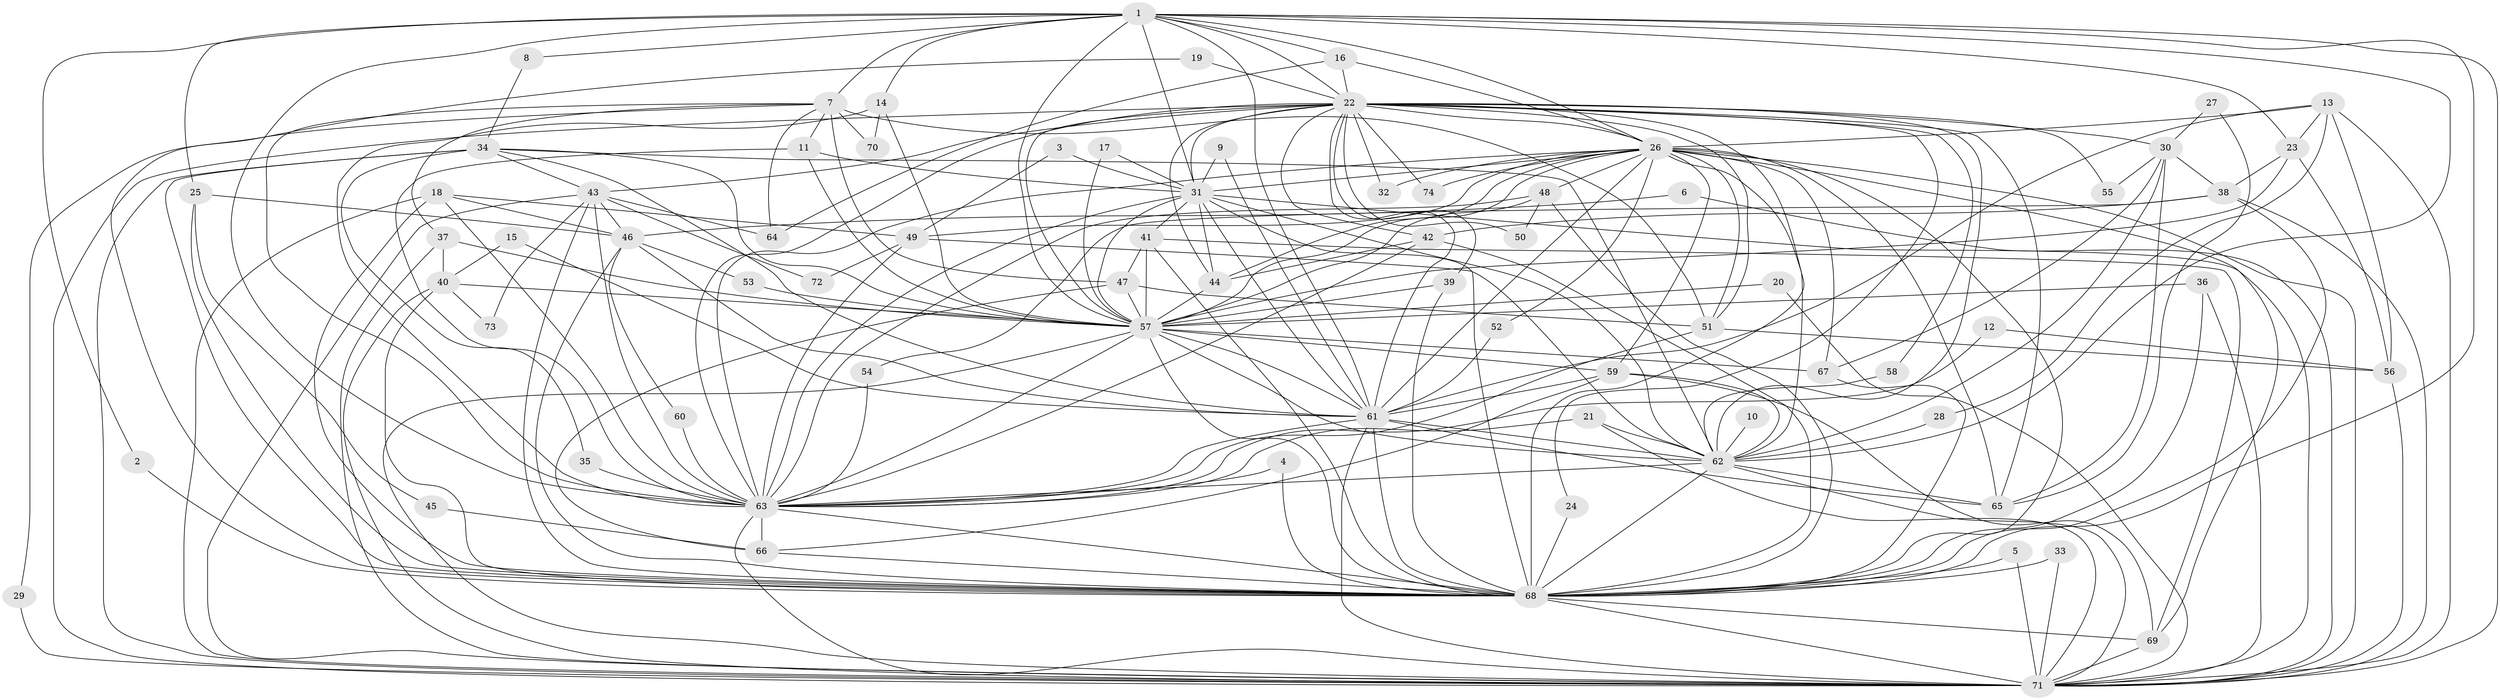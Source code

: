 // original degree distribution, {14: 0.006802721088435374, 36: 0.006802721088435374, 17: 0.006802721088435374, 24: 0.006802721088435374, 26: 0.006802721088435374, 29: 0.013605442176870748, 23: 0.006802721088435374, 27: 0.006802721088435374, 18: 0.006802721088435374, 4: 0.07482993197278912, 5: 0.05442176870748299, 3: 0.1836734693877551, 6: 0.047619047619047616, 2: 0.5510204081632653, 8: 0.013605442176870748, 10: 0.006802721088435374}
// Generated by graph-tools (version 1.1) at 2025/49/03/09/25 03:49:43]
// undirected, 74 vertices, 225 edges
graph export_dot {
graph [start="1"]
  node [color=gray90,style=filled];
  1;
  2;
  3;
  4;
  5;
  6;
  7;
  8;
  9;
  10;
  11;
  12;
  13;
  14;
  15;
  16;
  17;
  18;
  19;
  20;
  21;
  22;
  23;
  24;
  25;
  26;
  27;
  28;
  29;
  30;
  31;
  32;
  33;
  34;
  35;
  36;
  37;
  38;
  39;
  40;
  41;
  42;
  43;
  44;
  45;
  46;
  47;
  48;
  49;
  50;
  51;
  52;
  53;
  54;
  55;
  56;
  57;
  58;
  59;
  60;
  61;
  62;
  63;
  64;
  65;
  66;
  67;
  68;
  69;
  70;
  71;
  72;
  73;
  74;
  1 -- 2 [weight=1.0];
  1 -- 7 [weight=2.0];
  1 -- 8 [weight=1.0];
  1 -- 14 [weight=1.0];
  1 -- 16 [weight=1.0];
  1 -- 22 [weight=1.0];
  1 -- 23 [weight=1.0];
  1 -- 25 [weight=2.0];
  1 -- 26 [weight=1.0];
  1 -- 31 [weight=1.0];
  1 -- 57 [weight=1.0];
  1 -- 61 [weight=1.0];
  1 -- 62 [weight=1.0];
  1 -- 63 [weight=1.0];
  1 -- 68 [weight=2.0];
  1 -- 71 [weight=1.0];
  2 -- 68 [weight=1.0];
  3 -- 31 [weight=1.0];
  3 -- 49 [weight=1.0];
  4 -- 63 [weight=1.0];
  4 -- 68 [weight=1.0];
  5 -- 68 [weight=1.0];
  5 -- 71 [weight=1.0];
  6 -- 46 [weight=1.0];
  6 -- 71 [weight=1.0];
  7 -- 11 [weight=1.0];
  7 -- 29 [weight=1.0];
  7 -- 37 [weight=1.0];
  7 -- 47 [weight=1.0];
  7 -- 51 [weight=1.0];
  7 -- 63 [weight=1.0];
  7 -- 64 [weight=1.0];
  7 -- 70 [weight=1.0];
  8 -- 34 [weight=1.0];
  9 -- 31 [weight=1.0];
  9 -- 61 [weight=1.0];
  10 -- 62 [weight=1.0];
  11 -- 31 [weight=1.0];
  11 -- 57 [weight=1.0];
  11 -- 63 [weight=1.0];
  12 -- 56 [weight=1.0];
  12 -- 63 [weight=1.0];
  13 -- 23 [weight=1.0];
  13 -- 26 [weight=1.0];
  13 -- 28 [weight=1.0];
  13 -- 56 [weight=1.0];
  13 -- 61 [weight=1.0];
  13 -- 71 [weight=1.0];
  14 -- 57 [weight=1.0];
  14 -- 63 [weight=1.0];
  14 -- 70 [weight=1.0];
  15 -- 40 [weight=1.0];
  15 -- 61 [weight=1.0];
  16 -- 22 [weight=1.0];
  16 -- 26 [weight=1.0];
  16 -- 64 [weight=1.0];
  17 -- 31 [weight=1.0];
  17 -- 57 [weight=1.0];
  18 -- 46 [weight=1.0];
  18 -- 49 [weight=1.0];
  18 -- 63 [weight=1.0];
  18 -- 68 [weight=1.0];
  18 -- 71 [weight=2.0];
  19 -- 22 [weight=1.0];
  19 -- 68 [weight=1.0];
  20 -- 57 [weight=1.0];
  20 -- 71 [weight=1.0];
  21 -- 62 [weight=1.0];
  21 -- 63 [weight=1.0];
  21 -- 71 [weight=1.0];
  22 -- 24 [weight=1.0];
  22 -- 26 [weight=1.0];
  22 -- 30 [weight=1.0];
  22 -- 31 [weight=1.0];
  22 -- 32 [weight=1.0];
  22 -- 39 [weight=1.0];
  22 -- 42 [weight=1.0];
  22 -- 43 [weight=1.0];
  22 -- 44 [weight=1.0];
  22 -- 50 [weight=2.0];
  22 -- 51 [weight=1.0];
  22 -- 55 [weight=1.0];
  22 -- 57 [weight=2.0];
  22 -- 58 [weight=1.0];
  22 -- 61 [weight=1.0];
  22 -- 62 [weight=1.0];
  22 -- 63 [weight=2.0];
  22 -- 65 [weight=1.0];
  22 -- 68 [weight=2.0];
  22 -- 71 [weight=1.0];
  22 -- 74 [weight=2.0];
  23 -- 38 [weight=1.0];
  23 -- 56 [weight=1.0];
  23 -- 57 [weight=1.0];
  24 -- 68 [weight=1.0];
  25 -- 45 [weight=1.0];
  25 -- 46 [weight=1.0];
  25 -- 68 [weight=1.0];
  26 -- 31 [weight=1.0];
  26 -- 32 [weight=1.0];
  26 -- 44 [weight=1.0];
  26 -- 48 [weight=1.0];
  26 -- 49 [weight=1.0];
  26 -- 51 [weight=2.0];
  26 -- 52 [weight=1.0];
  26 -- 57 [weight=1.0];
  26 -- 59 [weight=1.0];
  26 -- 61 [weight=1.0];
  26 -- 62 [weight=1.0];
  26 -- 63 [weight=1.0];
  26 -- 65 [weight=1.0];
  26 -- 67 [weight=1.0];
  26 -- 68 [weight=1.0];
  26 -- 69 [weight=1.0];
  26 -- 71 [weight=1.0];
  26 -- 74 [weight=1.0];
  27 -- 30 [weight=1.0];
  27 -- 65 [weight=1.0];
  28 -- 62 [weight=1.0];
  29 -- 71 [weight=1.0];
  30 -- 38 [weight=1.0];
  30 -- 55 [weight=1.0];
  30 -- 62 [weight=1.0];
  30 -- 65 [weight=1.0];
  30 -- 67 [weight=1.0];
  31 -- 41 [weight=1.0];
  31 -- 44 [weight=1.0];
  31 -- 57 [weight=1.0];
  31 -- 61 [weight=1.0];
  31 -- 62 [weight=1.0];
  31 -- 63 [weight=1.0];
  31 -- 68 [weight=1.0];
  31 -- 71 [weight=1.0];
  33 -- 68 [weight=2.0];
  33 -- 71 [weight=1.0];
  34 -- 35 [weight=1.0];
  34 -- 43 [weight=1.0];
  34 -- 57 [weight=1.0];
  34 -- 61 [weight=1.0];
  34 -- 62 [weight=1.0];
  34 -- 68 [weight=1.0];
  34 -- 71 [weight=1.0];
  35 -- 63 [weight=1.0];
  36 -- 57 [weight=1.0];
  36 -- 68 [weight=1.0];
  36 -- 71 [weight=1.0];
  37 -- 40 [weight=1.0];
  37 -- 57 [weight=1.0];
  37 -- 71 [weight=1.0];
  38 -- 42 [weight=1.0];
  38 -- 54 [weight=1.0];
  38 -- 68 [weight=1.0];
  38 -- 71 [weight=1.0];
  39 -- 57 [weight=1.0];
  39 -- 68 [weight=1.0];
  40 -- 57 [weight=1.0];
  40 -- 68 [weight=1.0];
  40 -- 71 [weight=1.0];
  40 -- 73 [weight=1.0];
  41 -- 47 [weight=1.0];
  41 -- 57 [weight=1.0];
  41 -- 68 [weight=1.0];
  41 -- 69 [weight=1.0];
  42 -- 44 [weight=1.0];
  42 -- 63 [weight=1.0];
  42 -- 68 [weight=1.0];
  43 -- 46 [weight=1.0];
  43 -- 63 [weight=1.0];
  43 -- 64 [weight=1.0];
  43 -- 68 [weight=1.0];
  43 -- 71 [weight=1.0];
  43 -- 72 [weight=1.0];
  43 -- 73 [weight=1.0];
  44 -- 57 [weight=1.0];
  45 -- 66 [weight=1.0];
  46 -- 53 [weight=1.0];
  46 -- 60 [weight=1.0];
  46 -- 61 [weight=1.0];
  46 -- 68 [weight=1.0];
  47 -- 51 [weight=1.0];
  47 -- 57 [weight=1.0];
  47 -- 66 [weight=1.0];
  48 -- 50 [weight=1.0];
  48 -- 57 [weight=1.0];
  48 -- 63 [weight=1.0];
  48 -- 68 [weight=1.0];
  49 -- 62 [weight=2.0];
  49 -- 63 [weight=1.0];
  49 -- 72 [weight=1.0];
  51 -- 56 [weight=1.0];
  51 -- 63 [weight=1.0];
  52 -- 61 [weight=1.0];
  53 -- 57 [weight=1.0];
  54 -- 63 [weight=1.0];
  56 -- 71 [weight=1.0];
  57 -- 59 [weight=1.0];
  57 -- 61 [weight=1.0];
  57 -- 62 [weight=1.0];
  57 -- 63 [weight=1.0];
  57 -- 67 [weight=1.0];
  57 -- 68 [weight=2.0];
  57 -- 71 [weight=1.0];
  58 -- 62 [weight=1.0];
  59 -- 61 [weight=1.0];
  59 -- 62 [weight=1.0];
  59 -- 66 [weight=1.0];
  59 -- 69 [weight=1.0];
  60 -- 63 [weight=1.0];
  61 -- 62 [weight=2.0];
  61 -- 63 [weight=1.0];
  61 -- 65 [weight=1.0];
  61 -- 68 [weight=1.0];
  61 -- 71 [weight=1.0];
  62 -- 63 [weight=1.0];
  62 -- 65 [weight=2.0];
  62 -- 68 [weight=2.0];
  62 -- 71 [weight=1.0];
  63 -- 66 [weight=1.0];
  63 -- 68 [weight=1.0];
  63 -- 71 [weight=1.0];
  66 -- 68 [weight=1.0];
  67 -- 68 [weight=1.0];
  68 -- 69 [weight=1.0];
  68 -- 71 [weight=1.0];
  69 -- 71 [weight=1.0];
}
